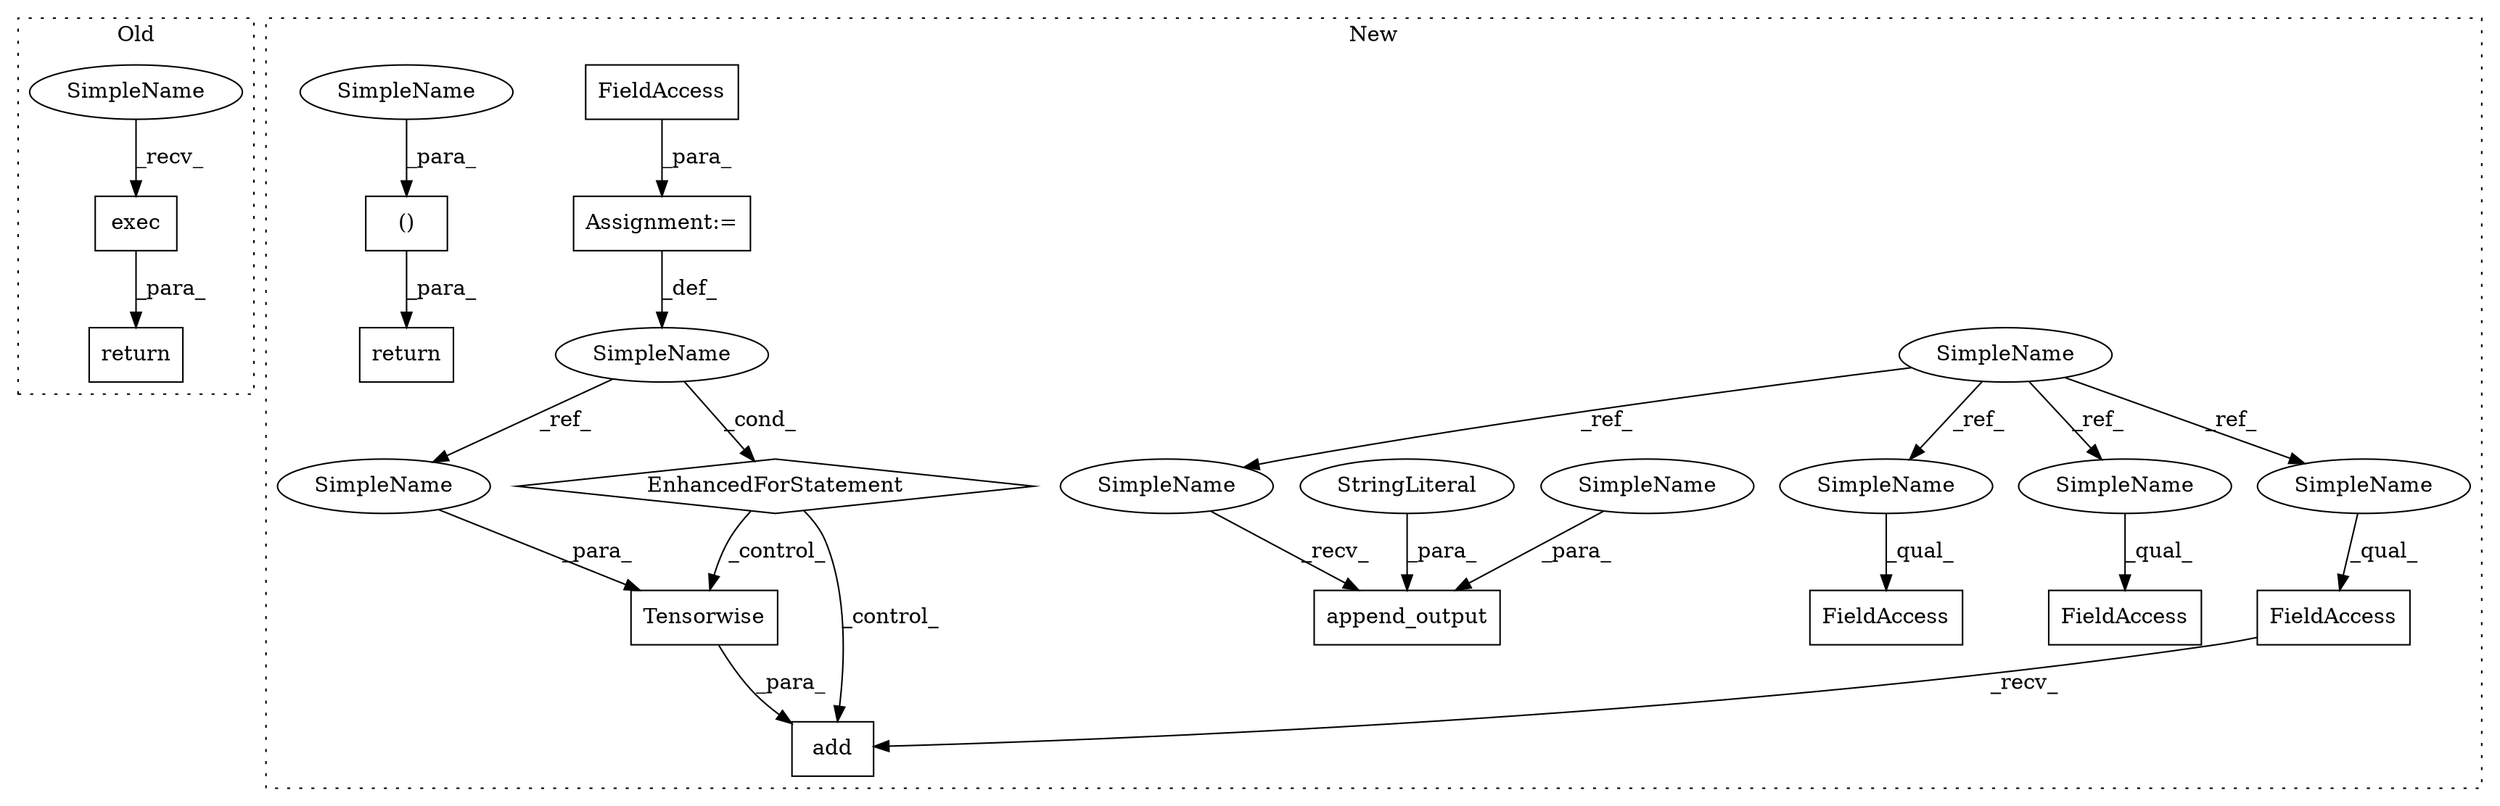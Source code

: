 digraph G {
subgraph cluster0 {
1 [label="exec" a="32" s="968" l="6" shape="box"];
15 [label="return" a="41" s="956" l="7" shape="box"];
24 [label="SimpleName" a="42" s="963" l="4" shape="ellipse"];
label = "Old";
style="dotted";
}
subgraph cluster1 {
2 [label="add" a="32" s="1218,1238" l="4,1" shape="box"];
3 [label="SimpleName" a="42" s="1173" l="4" shape="ellipse"];
4 [label="EnhancedForStatement" a="70" s="1116,1192" l="53,2" shape="diamond"];
5 [label="Tensorwise" a="32" s="1222,1237" l="11,1" shape="box"];
6 [label="FieldAccess" a="22" s="1202" l="15" shape="box"];
7 [label="SimpleName" a="42" s="845" l="4" shape="ellipse"];
8 [label="append_output" a="32" s="1286,1305" l="14,1" shape="box"];
9 [label="StringLiteral" a="45" s="1300" l="3" shape="ellipse"];
10 [label="FieldAccess" a="22" s="973" l="14" shape="box"];
11 [label="()" a="106" s="1324" l="25" shape="box"];
12 [label="Assignment:=" a="7" s="1116,1192" l="53,2" shape="box"];
13 [label="FieldAccess" a="22" s="1180" l="12" shape="box"];
14 [label="return" a="41" s="1312" l="12" shape="box"];
16 [label="FieldAccess" a="22" s="993" l="13" shape="box"];
17 [label="SimpleName" a="42" s="1233" l="4" shape="ellipse"];
18 [label="SimpleName" a="42" s="1304" l="1" shape="ellipse"];
19 [label="SimpleName" a="42" s="1348" l="1" shape="ellipse"];
20 [label="SimpleName" a="42" s="973" l="4" shape="ellipse"];
21 [label="SimpleName" a="42" s="1202" l="4" shape="ellipse"];
22 [label="SimpleName" a="42" s="993" l="4" shape="ellipse"];
23 [label="SimpleName" a="42" s="1281" l="4" shape="ellipse"];
label = "New";
style="dotted";
}
1 -> 15 [label="_para_"];
3 -> 4 [label="_cond_"];
3 -> 17 [label="_ref_"];
4 -> 2 [label="_control_"];
4 -> 5 [label="_control_"];
5 -> 2 [label="_para_"];
6 -> 2 [label="_recv_"];
7 -> 20 [label="_ref_"];
7 -> 21 [label="_ref_"];
7 -> 23 [label="_ref_"];
7 -> 22 [label="_ref_"];
9 -> 8 [label="_para_"];
11 -> 14 [label="_para_"];
12 -> 3 [label="_def_"];
13 -> 12 [label="_para_"];
17 -> 5 [label="_para_"];
18 -> 8 [label="_para_"];
19 -> 11 [label="_para_"];
20 -> 10 [label="_qual_"];
21 -> 6 [label="_qual_"];
22 -> 16 [label="_qual_"];
23 -> 8 [label="_recv_"];
24 -> 1 [label="_recv_"];
}